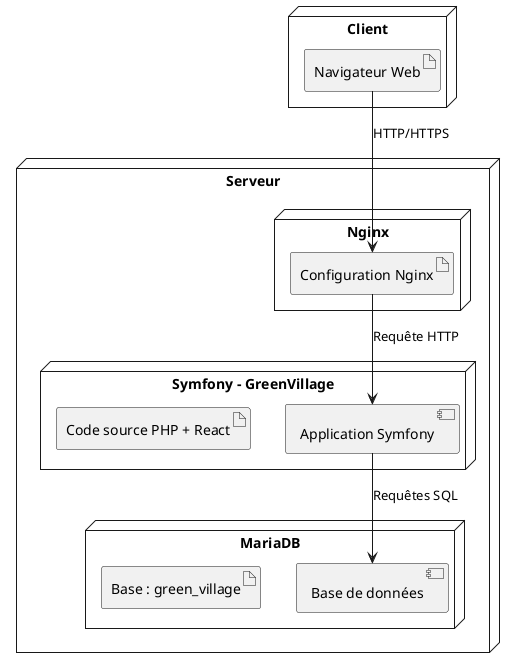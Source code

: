 @startuml GreenVillageDeployment

node "Client" {
  artifact "Navigateur Web" as navigateur
}

node "Serveur" {
  
  node "Nginx" {
    artifact "Configuration Nginx" as nginxconf
  }

  node "Symfony - GreenVillage" {
    component "Application Symfony" as symfony
    artifact "Code source PHP + React" as codephp
  }

  node "MariaDB" {
    component "Base de données" as mariadb
    artifact "Base : green_village" as db
  }
}


navigateur --> nginxconf : HTTP/HTTPS
nginxconf --> symfony : Requête HTTP
symfony --> mariadb : Requêtes SQL

@enduml
